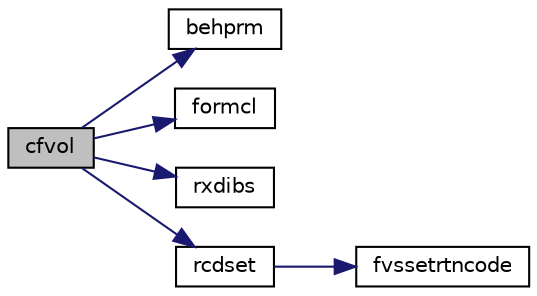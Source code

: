 digraph "cfvol"
{
  edge [fontname="Helvetica",fontsize="10",labelfontname="Helvetica",labelfontsize="10"];
  node [fontname="Helvetica",fontsize="10",shape=record];
  rankdir="LR";
  Node1 [label="cfvol",height=0.2,width=0.4,color="black", fillcolor="grey75", style="filled", fontcolor="black"];
  Node1 -> Node2 [color="midnightblue",fontsize="10",style="solid",fontname="Helvetica"];
  Node2 [label="behprm",height=0.2,width=0.4,color="black", fillcolor="white", style="filled",URL="$behprm_8f.html#a894587cfd0e8af46ed1aad78d06d3153"];
  Node1 -> Node3 [color="midnightblue",fontsize="10",style="solid",fontname="Helvetica"];
  Node3 [label="formcl",height=0.2,width=0.4,color="black", fillcolor="white", style="filled",URL="$formcl_8f.html#a04dbb6aff6afd27ef10f419ea7469a1a"];
  Node1 -> Node4 [color="midnightblue",fontsize="10",style="solid",fontname="Helvetica"];
  Node4 [label="rxdibs",height=0.2,width=0.4,color="black", fillcolor="white", style="filled",URL="$rxdibs_8f.html#aaf759ba7b9a43f075ab6084a2367e0d2"];
  Node1 -> Node5 [color="midnightblue",fontsize="10",style="solid",fontname="Helvetica"];
  Node5 [label="rcdset",height=0.2,width=0.4,color="black", fillcolor="white", style="filled",URL="$rcdset_8f.html#a1dba8a40ee085d920a3ebb27fcd34a59"];
  Node5 -> Node6 [color="midnightblue",fontsize="10",style="solid",fontname="Helvetica"];
  Node6 [label="fvssetrtncode",height=0.2,width=0.4,color="black", fillcolor="white", style="filled",URL="$cmdline_8f.html#a079170808ee3336a99645e9e57dfe5a9"];
}
